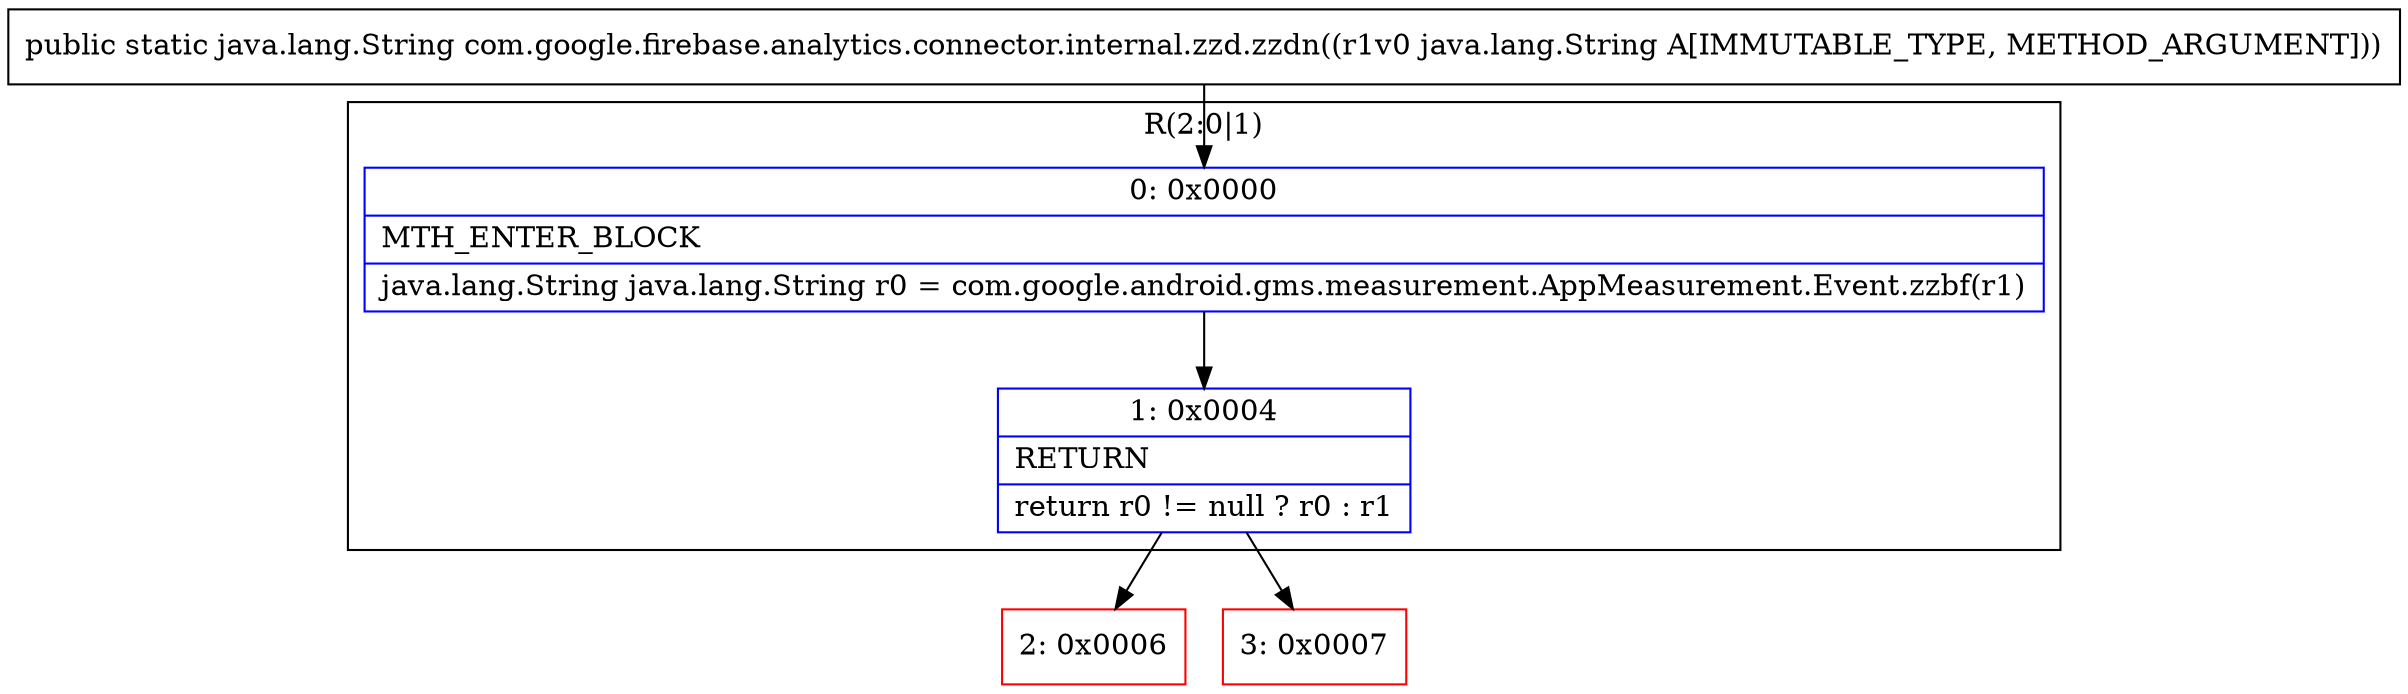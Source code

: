 digraph "CFG forcom.google.firebase.analytics.connector.internal.zzd.zzdn(Ljava\/lang\/String;)Ljava\/lang\/String;" {
subgraph cluster_Region_530811726 {
label = "R(2:0|1)";
node [shape=record,color=blue];
Node_0 [shape=record,label="{0\:\ 0x0000|MTH_ENTER_BLOCK\l|java.lang.String java.lang.String r0 = com.google.android.gms.measurement.AppMeasurement.Event.zzbf(r1)\l}"];
Node_1 [shape=record,label="{1\:\ 0x0004|RETURN\l|return r0 != null ? r0 : r1\l}"];
}
Node_2 [shape=record,color=red,label="{2\:\ 0x0006}"];
Node_3 [shape=record,color=red,label="{3\:\ 0x0007}"];
MethodNode[shape=record,label="{public static java.lang.String com.google.firebase.analytics.connector.internal.zzd.zzdn((r1v0 java.lang.String A[IMMUTABLE_TYPE, METHOD_ARGUMENT])) }"];
MethodNode -> Node_0;
Node_0 -> Node_1;
Node_1 -> Node_2;
Node_1 -> Node_3;
}


